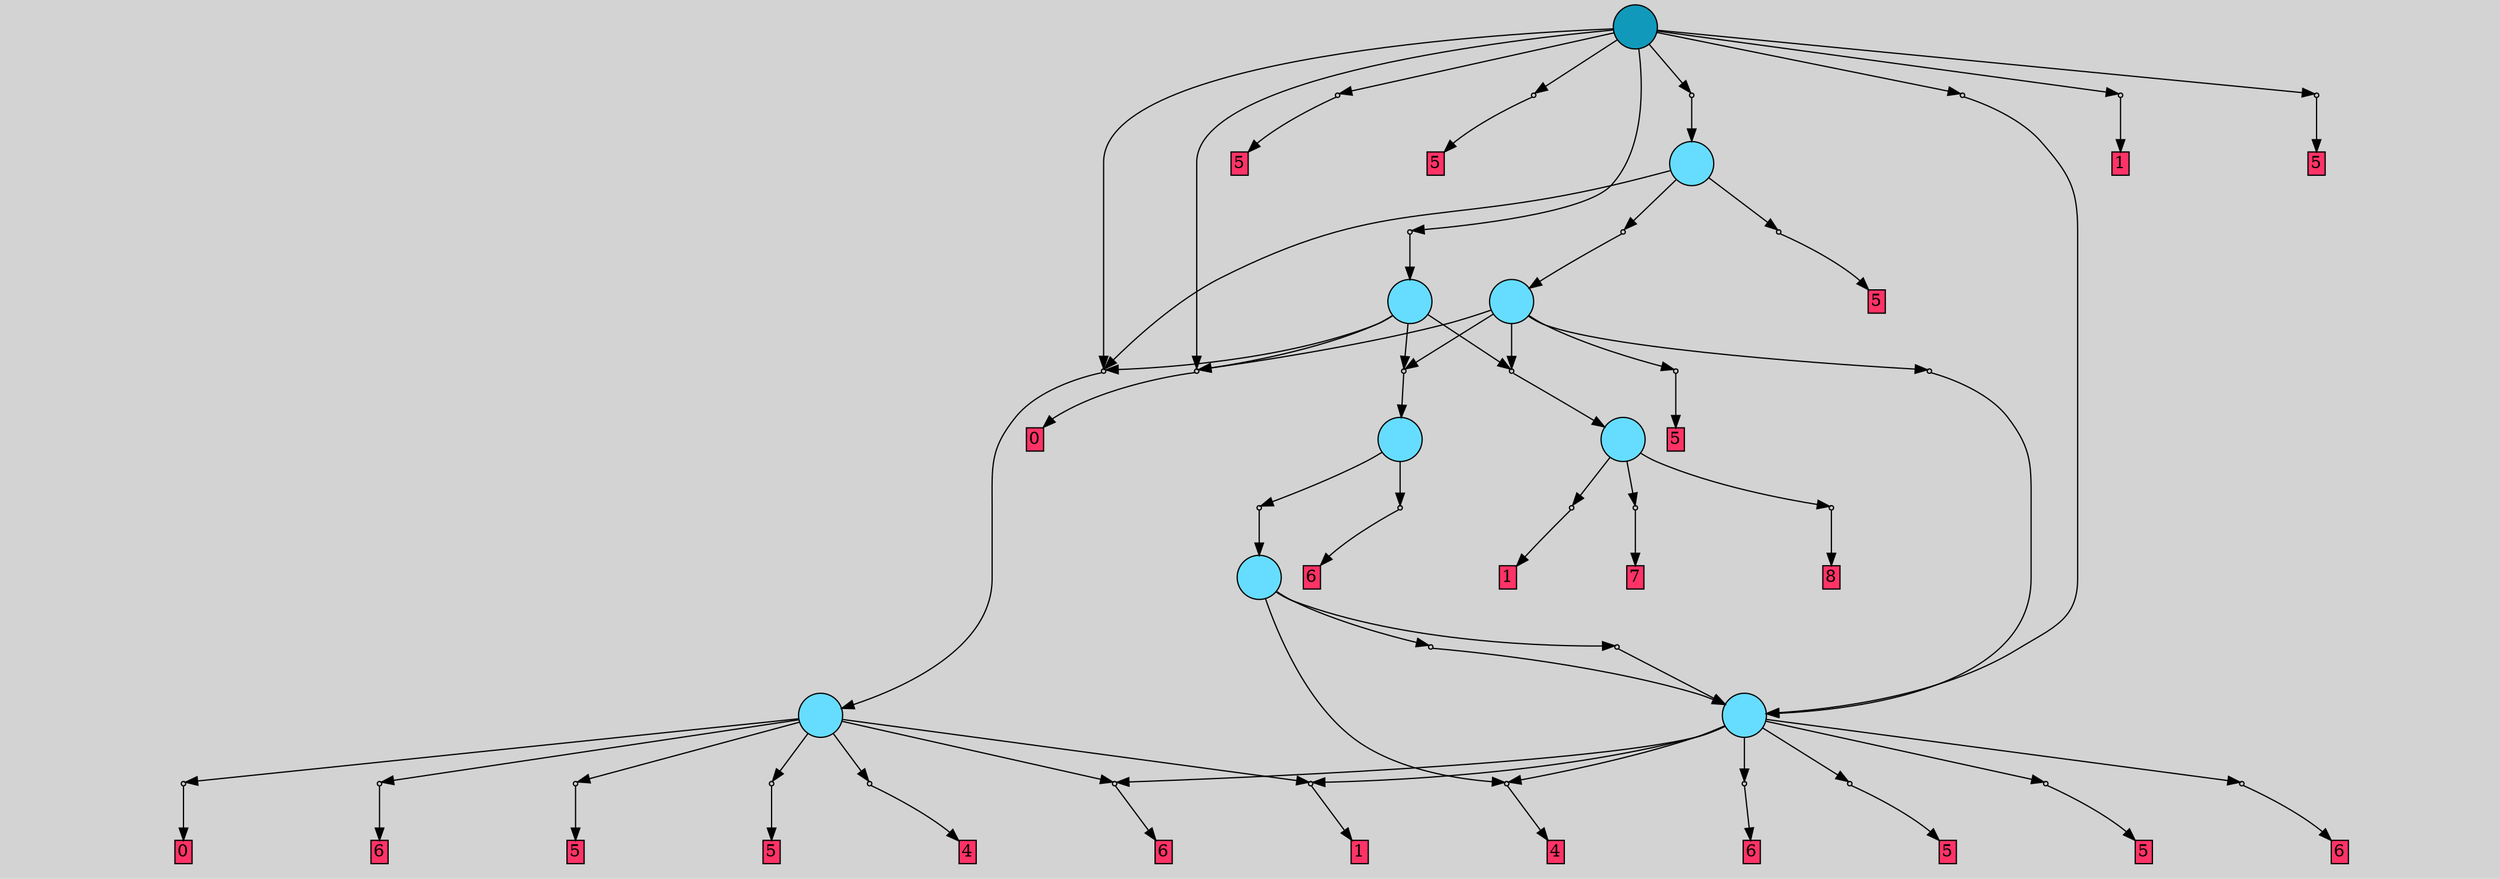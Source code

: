 // File exported with GEGELATI v1.3.1
// On the 2024-04-12 16:08:59
// With the File::TPGGraphDotExporter
digraph{
	graph[pad = "0.212, 0.055" bgcolor = lightgray]
	node[shape=circle style = filled label = ""]
		T0 [fillcolor="#66ddff"]
		T1 [fillcolor="#66ddff"]
		T2 [fillcolor="#66ddff"]
		T3 [fillcolor="#66ddff"]
		T4 [fillcolor="#66ddff"]
		T5 [fillcolor="#66ddff"]
		T6 [fillcolor="#66ddff"]
		T7 [fillcolor="#66ddff"]
		T8 [fillcolor="#1199bb"]
		P0 [fillcolor="#cccccc" shape=point] //
		I0 [shape=box style=invis label="3|0&1|0#2|3&#92;n"]
		P0 -> I0[style=invis]
		A0 [fillcolor="#ff3366" shape=box margin=0.03 width=0 height=0 label="7"]
		T0 -> P0 -> A0
		P1 [fillcolor="#cccccc" shape=point] //
		I1 [shape=box style=invis label="2|5&3|6#3|5&#92;n3|0&0|5#2|3&#92;n"]
		P1 -> I1[style=invis]
		A1 [fillcolor="#ff3366" shape=box margin=0.03 width=0 height=0 label="8"]
		T0 -> P1 -> A1
		P2 [fillcolor="#cccccc" shape=point] //
		I2 [shape=box style=invis label=""]
		P2 -> I2[style=invis]
		A2 [fillcolor="#ff3366" shape=box margin=0.03 width=0 height=0 label="1"]
		T0 -> P2 -> A2
		P3 [fillcolor="#cccccc" shape=point] //
		I3 [shape=box style=invis label="2|0&2|2#1|1&#92;n"]
		P3 -> I3[style=invis]
		A3 [fillcolor="#ff3366" shape=box margin=0.03 width=0 height=0 label="6"]
		T1 -> P3 -> A3
		P4 [fillcolor="#cccccc" shape=point] //
		I4 [shape=box style=invis label="2|0&1|5#3|2&#92;n"]
		P4 -> I4[style=invis]
		A4 [fillcolor="#ff3366" shape=box margin=0.03 width=0 height=0 label="5"]
		T1 -> P4 -> A4
		P5 [fillcolor="#cccccc" shape=point] //
		I5 [shape=box style=invis label="2|0&1|2#3|1&#92;n"]
		P5 -> I5[style=invis]
		A5 [fillcolor="#ff3366" shape=box margin=0.03 width=0 height=0 label="6"]
		T1 -> P5 -> A5
		P6 [fillcolor="#cccccc" shape=point] //
		I6 [shape=box style=invis label="1|0&1|6#1|0&#92;n"]
		P6 -> I6[style=invis]
		A6 [fillcolor="#ff3366" shape=box margin=0.03 width=0 height=0 label="1"]
		T1 -> P6 -> A6
		P7 [fillcolor="#cccccc" shape=point] //
		I7 [shape=box style=invis label="4|0&4|0#2|6&#92;n"]
		P7 -> I7[style=invis]
		A7 [fillcolor="#ff3366" shape=box margin=0.03 width=0 height=0 label="4"]
		T1 -> P7 -> A7
		P8 [fillcolor="#cccccc" shape=point] //
		I8 [shape=box style=invis label="2|0&4|6#3|2&#92;n"]
		P8 -> I8[style=invis]
		A8 [fillcolor="#ff3366" shape=box margin=0.03 width=0 height=0 label="5"]
		T1 -> P8 -> A8
		P9 [fillcolor="#cccccc" shape=point] //
		I9 [shape=box style=invis label="2|0&1|2#1|1&#92;n"]
		P9 -> I9[style=invis]
		A9 [fillcolor="#ff3366" shape=box margin=0.03 width=0 height=0 label="6"]
		T1 -> P9 -> A9
		T2 -> P7
		P10 [fillcolor="#cccccc" shape=point] //
		I10 [shape=box style=invis label="2|0&1|7#3|2&#92;n"]
		P10 -> I10[style=invis]
		T2 -> P10 -> T1
		P11 [fillcolor="#cccccc" shape=point] //
		I11 [shape=box style=invis label="0|0&4|1#3|3&#92;n"]
		P11 -> I11[style=invis]
		T2 -> P11 -> T1
		T3 -> P5
		P12 [fillcolor="#cccccc" shape=point] //
		I12 [shape=box style=invis label="2|0&3|7#1|3&#92;n"]
		P12 -> I12[style=invis]
		A10 [fillcolor="#ff3366" shape=box margin=0.03 width=0 height=0 label="0"]
		T3 -> P12 -> A10
		P13 [fillcolor="#cccccc" shape=point] //
		I13 [shape=box style=invis label="2|0&2|3#3|4&#92;n"]
		P13 -> I13[style=invis]
		A11 [fillcolor="#ff3366" shape=box margin=0.03 width=0 height=0 label="6"]
		T3 -> P13 -> A11
		T3 -> P6
		P14 [fillcolor="#cccccc" shape=point] //
		I14 [shape=box style=invis label="2|0&1|5#3|2&#92;n"]
		P14 -> I14[style=invis]
		A12 [fillcolor="#ff3366" shape=box margin=0.03 width=0 height=0 label="5"]
		T3 -> P14 -> A12
		P15 [fillcolor="#cccccc" shape=point] //
		I15 [shape=box style=invis label="2|0&4|6#3|2&#92;n"]
		P15 -> I15[style=invis]
		A13 [fillcolor="#ff3366" shape=box margin=0.03 width=0 height=0 label="5"]
		T3 -> P15 -> A13
		P16 [fillcolor="#cccccc" shape=point] //
		I16 [shape=box style=invis label="4|0&4|0#2|6&#92;n"]
		P16 -> I16[style=invis]
		A14 [fillcolor="#ff3366" shape=box margin=0.03 width=0 height=0 label="4"]
		T3 -> P16 -> A14
		P17 [fillcolor="#cccccc" shape=point] //
		I17 [shape=box style=invis label="1|1&2|2#4|0&#92;n2|0&1|2#0|1&#92;n"]
		P17 -> I17[style=invis]
		A15 [fillcolor="#ff3366" shape=box margin=0.03 width=0 height=0 label="6"]
		T4 -> P17 -> A15
		P18 [fillcolor="#cccccc" shape=point] //
		I18 [shape=box style=invis label="3|0&3|2#0|2&#92;n"]
		P18 -> I18[style=invis]
		T4 -> P18 -> T2
		P19 [fillcolor="#cccccc" shape=point] //
		I19 [shape=box style=invis label="2|0&3|7#1|3&#92;n"]
		P19 -> I19[style=invis]
		A16 [fillcolor="#ff3366" shape=box margin=0.03 width=0 height=0 label="0"]
		T5 -> P19 -> A16
		P20 [fillcolor="#cccccc" shape=point] //
		I20 [shape=box style=invis label="0|0&4|1#3|3&#92;n"]
		P20 -> I20[style=invis]
		T5 -> P20 -> T1
		P21 [fillcolor="#cccccc" shape=point] //
		I21 [shape=box style=invis label="2|0&1|5#3|2&#92;n"]
		P21 -> I21[style=invis]
		A17 [fillcolor="#ff3366" shape=box margin=0.03 width=0 height=0 label="5"]
		T5 -> P21 -> A17
		P22 [fillcolor="#cccccc" shape=point] //
		I22 [shape=box style=invis label="2|0&2|2#3|1&#92;n"]
		P22 -> I22[style=invis]
		T5 -> P22 -> T0
		P23 [fillcolor="#cccccc" shape=point] //
		I23 [shape=box style=invis label="4|0&4|0#2|6&#92;n"]
		P23 -> I23[style=invis]
		T5 -> P23 -> T4
		P24 [fillcolor="#cccccc" shape=point] //
		I24 [shape=box style=invis label="1|7&2|3#1|2&#92;n2|0&0|7#1|3&#92;n"]
		P24 -> I24[style=invis]
		A18 [fillcolor="#ff3366" shape=box margin=0.03 width=0 height=0 label="5"]
		T6 -> P24 -> A18
		P25 [fillcolor="#cccccc" shape=point] //
		I25 [shape=box style=invis label="2|0&2|5#2|2&#92;n"]
		P25 -> I25[style=invis]
		T6 -> P25 -> T5
		P26 [fillcolor="#cccccc" shape=point] //
		I26 [shape=box style=invis label="2|0&1|2#3|0&#92;n"]
		P26 -> I26[style=invis]
		T6 -> P26 -> T3
		T7 -> P19
		T7 -> P22
		T7 -> P23
		T7 -> P26
		T8 -> P19
		P27 [fillcolor="#cccccc" shape=point] //
		I27 [shape=box style=invis label="2|0&1|5#3|5&#92;n"]
		P27 -> I27[style=invis]
		A19 [fillcolor="#ff3366" shape=box margin=0.03 width=0 height=0 label="5"]
		T8 -> P27 -> A19
		P28 [fillcolor="#cccccc" shape=point] //
		I28 [shape=box style=invis label="4|0&4|7#3|5&#92;n"]
		P28 -> I28[style=invis]
		A20 [fillcolor="#ff3366" shape=box margin=0.03 width=0 height=0 label="5"]
		T8 -> P28 -> A20
		P29 [fillcolor="#cccccc" shape=point] //
		I29 [shape=box style=invis label="2|0&3|0#4|0&#92;n"]
		P29 -> I29[style=invis]
		T8 -> P29 -> T7
		P30 [fillcolor="#cccccc" shape=point] //
		I30 [shape=box style=invis label="0|0&4|3#3|3&#92;n"]
		P30 -> I30[style=invis]
		T8 -> P30 -> T1
		P31 [fillcolor="#cccccc" shape=point] //
		I31 [shape=box style=invis label="6|0&3|5#4|6&#92;n"]
		P31 -> I31[style=invis]
		T8 -> P31 -> T6
		P32 [fillcolor="#cccccc" shape=point] //
		I32 [shape=box style=invis label="1|0&4|0#0|1&#92;n"]
		P32 -> I32[style=invis]
		A21 [fillcolor="#ff3366" shape=box margin=0.03 width=0 height=0 label="1"]
		T8 -> P32 -> A21
		T8 -> P26
		P33 [fillcolor="#cccccc" shape=point] //
		I33 [shape=box style=invis label="2|0&4|6#3|2&#92;n"]
		P33 -> I33[style=invis]
		A22 [fillcolor="#ff3366" shape=box margin=0.03 width=0 height=0 label="5"]
		T8 -> P33 -> A22
		{ rank= same T8 }
}
